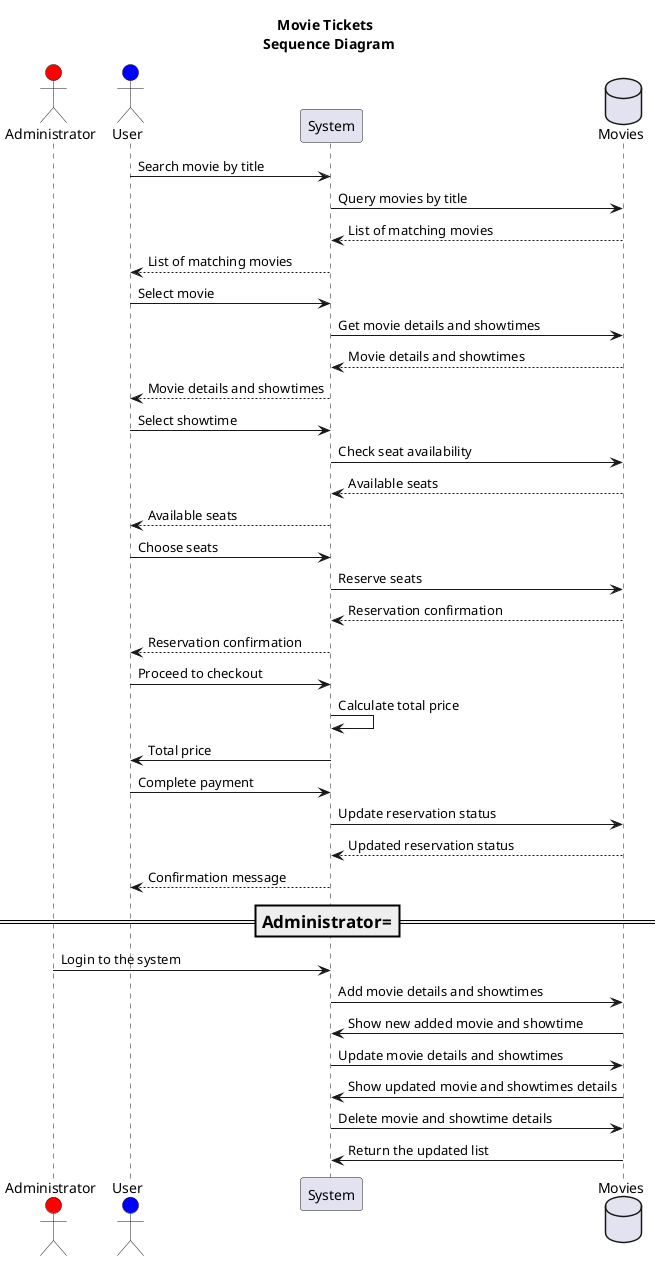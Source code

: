 @startuml

title Movie Tickets \n Sequence Diagram

actor Administrator #red
actor User #blue
participant System
database Movies

User -> System: Search movie by title
System -> Movies: Query movies by title
Movies --> System: List of matching movies
System --> User: List of matching movies

User -> System: Select movie
System -> Movies: Get movie details and showtimes
Movies --> System: Movie details and showtimes
System --> User: Movie details and showtimes

User -> System: Select showtime
System -> Movies: Check seat availability
Movies --> System: Available seats
System --> User: Available seats

User -> System: Choose seats
System -> Movies: Reserve seats
Movies --> System: Reservation confirmation
System --> User: Reservation confirmation

User -> System: Proceed to checkout
System -> System: Calculate total price
System -> User: Total price

User -> System: Complete payment
System -> Movies: Update reservation status
Movies --> System: Updated reservation status
System --> User: Confirmation message

===Administrator===
Administrator -> System: Login to the system
System -> Movies: Add movie details and showtimes
Movies -> System: Show new added movie and showtime

System -> Movies: Update movie details and showtimes
Movies -> System: Show updated movie and showtimes details

System -> Movies: Delete movie and showtime details
Movies -> System: Return the updated list
@enduml